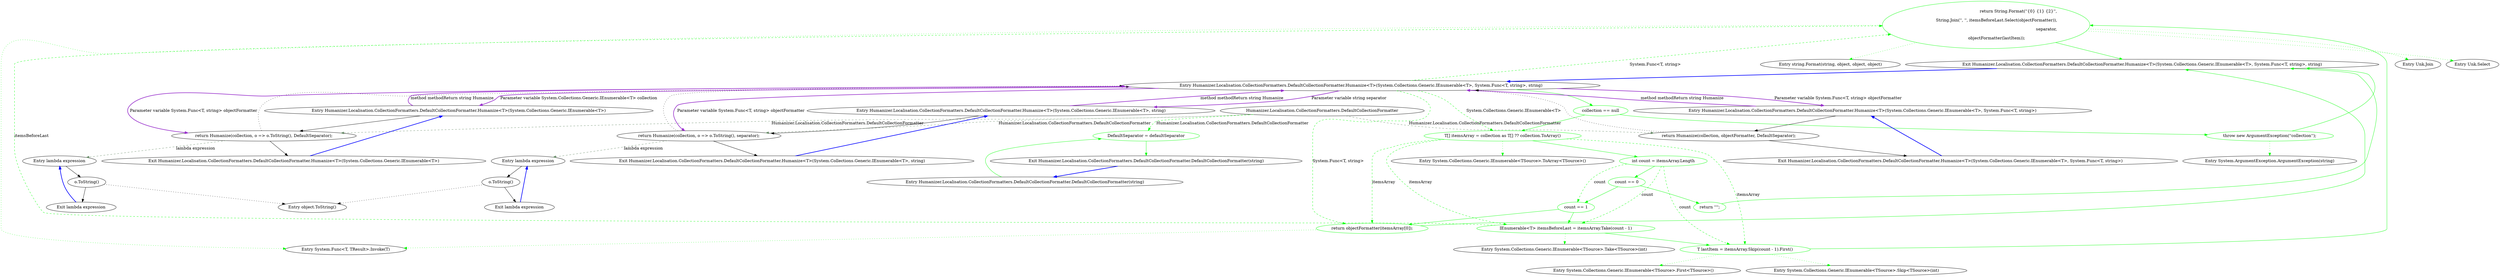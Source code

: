 digraph  {
m0_40 [label="Entry string.Format(string, object, object, object)", span="0-0", cluster="string.Format(string, object, object, object)", file="DefaultCollectionFormatter.cs"];
m0_35 [label="Entry System.Collections.Generic.IEnumerable<TSource>.Take<TSource>(int)", span="0-0", cluster="System.Collections.Generic.IEnumerable<TSource>.Take<TSource>(int)", file="DefaultCollectionFormatter.cs"];
m0_34 [label="Entry System.Func<T, TResult>.Invoke(T)", span="0-0", cluster="System.Func<T, TResult>.Invoke(T)", file="DefaultCollectionFormatter.cs"];
m0_14 [label="Entry Humanizer.Localisation.CollectionFormatters.DefaultCollectionFormatter.Humanize<T>(System.Collections.Generic.IEnumerable<T>, string)", span="25-25", cluster="Humanizer.Localisation.CollectionFormatters.DefaultCollectionFormatter.Humanize<T>(System.Collections.Generic.IEnumerable<T>, string)", file="DefaultCollectionFormatter.cs"];
m0_15 [label="return Humanize(collection, o => o.ToString(), separator);", span="27-27", cluster="Humanizer.Localisation.CollectionFormatters.DefaultCollectionFormatter.Humanize<T>(System.Collections.Generic.IEnumerable<T>, string)", file="DefaultCollectionFormatter.cs"];
m0_16 [label="Exit Humanizer.Localisation.CollectionFormatters.DefaultCollectionFormatter.Humanize<T>(System.Collections.Generic.IEnumerable<T>, string)", span="25-25", cluster="Humanizer.Localisation.CollectionFormatters.DefaultCollectionFormatter.Humanize<T>(System.Collections.Generic.IEnumerable<T>, string)", file="DefaultCollectionFormatter.cs"];
m0_32 [label="Entry System.ArgumentException.ArgumentException(string)", span="0-0", cluster="System.ArgumentException.ArgumentException(string)", file="DefaultCollectionFormatter.cs"];
m0_3 [label="Entry Humanizer.Localisation.CollectionFormatters.DefaultCollectionFormatter.Humanize<T>(System.Collections.Generic.IEnumerable<T>)", span="15-15", cluster="Humanizer.Localisation.CollectionFormatters.DefaultCollectionFormatter.Humanize<T>(System.Collections.Generic.IEnumerable<T>)", file="DefaultCollectionFormatter.cs"];
m0_4 [label="return Humanize(collection, o => o.ToString(), DefaultSeparator);", span="17-17", cluster="Humanizer.Localisation.CollectionFormatters.DefaultCollectionFormatter.Humanize<T>(System.Collections.Generic.IEnumerable<T>)", file="DefaultCollectionFormatter.cs"];
m0_5 [label="Exit Humanizer.Localisation.CollectionFormatters.DefaultCollectionFormatter.Humanize<T>(System.Collections.Generic.IEnumerable<T>)", span="15-15", cluster="Humanizer.Localisation.CollectionFormatters.DefaultCollectionFormatter.Humanize<T>(System.Collections.Generic.IEnumerable<T>)", file="DefaultCollectionFormatter.cs"];
m0_6 [label="Entry Humanizer.Localisation.CollectionFormatters.DefaultCollectionFormatter.Humanize<T>(System.Collections.Generic.IEnumerable<T>, System.Func<T, string>, string)", span="30-30", cluster="Humanizer.Localisation.CollectionFormatters.DefaultCollectionFormatter.Humanize<T>(System.Collections.Generic.IEnumerable<T>, System.Func<T, string>, string)", file="DefaultCollectionFormatter.cs"];
m0_20 [label="collection == null", span="32-32", cluster="Humanizer.Localisation.CollectionFormatters.DefaultCollectionFormatter.Humanize<T>(System.Collections.Generic.IEnumerable<T>, System.Func<T, string>, string)", color=green, community=0, file="DefaultCollectionFormatter.cs"];
m0_21 [label="throw new ArgumentException(''collection'');", span="33-33", cluster="Humanizer.Localisation.CollectionFormatters.DefaultCollectionFormatter.Humanize<T>(System.Collections.Generic.IEnumerable<T>, System.Func<T, string>, string)", color=green, community=0, file="DefaultCollectionFormatter.cs"];
m0_22 [label="T[] itemsArray = collection as T[] ?? collection.ToArray()", span="35-35", cluster="Humanizer.Localisation.CollectionFormatters.DefaultCollectionFormatter.Humanize<T>(System.Collections.Generic.IEnumerable<T>, System.Func<T, string>, string)", color=green, community=0, file="DefaultCollectionFormatter.cs"];
m0_23 [label="int count = itemsArray.Length", span="37-37", cluster="Humanizer.Localisation.CollectionFormatters.DefaultCollectionFormatter.Humanize<T>(System.Collections.Generic.IEnumerable<T>, System.Func<T, string>, string)", color=green, community=0, file="DefaultCollectionFormatter.cs"];
m0_27 [label="return objectFormatter(itemsArray[0]);", span="43-43", cluster="Humanizer.Localisation.CollectionFormatters.DefaultCollectionFormatter.Humanize<T>(System.Collections.Generic.IEnumerable<T>, System.Func<T, string>, string)", color=green, community=0, file="DefaultCollectionFormatter.cs"];
m0_28 [label="IEnumerable<T> itemsBeforeLast = itemsArray.Take(count - 1)", span="45-45", cluster="Humanizer.Localisation.CollectionFormatters.DefaultCollectionFormatter.Humanize<T>(System.Collections.Generic.IEnumerable<T>, System.Func<T, string>, string)", color=green, community=0, file="DefaultCollectionFormatter.cs"];
m0_29 [label="T lastItem = itemsArray.Skip(count - 1).First()", span="46-46", cluster="Humanizer.Localisation.CollectionFormatters.DefaultCollectionFormatter.Humanize<T>(System.Collections.Generic.IEnumerable<T>, System.Func<T, string>, string)", color=green, community=0, file="DefaultCollectionFormatter.cs"];
m0_26 [label="count == 1", span="42-42", cluster="Humanizer.Localisation.CollectionFormatters.DefaultCollectionFormatter.Humanize<T>(System.Collections.Generic.IEnumerable<T>, System.Func<T, string>, string)", color=green, community=0, file="DefaultCollectionFormatter.cs"];
m0_30 [label="return String.Format(''{0} {1} {2}'',\r\n                String.Join('', '', itemsBeforeLast.Select(objectFormatter)),\r\n                separator,\r\n                objectFormatter(lastItem));", span="48-51", cluster="Humanizer.Localisation.CollectionFormatters.DefaultCollectionFormatter.Humanize<T>(System.Collections.Generic.IEnumerable<T>, System.Func<T, string>, string)", color=green, community=0, file="DefaultCollectionFormatter.cs"];
m0_24 [label="count == 0", span="39-39", cluster="Humanizer.Localisation.CollectionFormatters.DefaultCollectionFormatter.Humanize<T>(System.Collections.Generic.IEnumerable<T>, System.Func<T, string>, string)", color=green, community=0, file="DefaultCollectionFormatter.cs"];
m0_25 [label="return '''';", span="40-40", cluster="Humanizer.Localisation.CollectionFormatters.DefaultCollectionFormatter.Humanize<T>(System.Collections.Generic.IEnumerable<T>, System.Func<T, string>, string)", color=green, community=0, file="DefaultCollectionFormatter.cs"];
m0_31 [label="Exit Humanizer.Localisation.CollectionFormatters.DefaultCollectionFormatter.Humanize<T>(System.Collections.Generic.IEnumerable<T>, System.Func<T, string>, string)", span="30-30", cluster="Humanizer.Localisation.CollectionFormatters.DefaultCollectionFormatter.Humanize<T>(System.Collections.Generic.IEnumerable<T>, System.Func<T, string>, string)", file="DefaultCollectionFormatter.cs"];
m0_39 [label="Entry Unk.Join", span="", cluster="Unk.Join", file="DefaultCollectionFormatter.cs"];
m0_17 [label="Entry lambda expression", span="27-27", cluster="lambda expression", file="DefaultCollectionFormatter.cs"];
m0_7 [label="Entry lambda expression", span="17-17", cluster="lambda expression", file="DefaultCollectionFormatter.cs"];
m0_9 [label="Exit lambda expression", span="17-17", cluster="lambda expression", file="DefaultCollectionFormatter.cs"];
m0_8 [label="o.ToString()", span="17-17", cluster="lambda expression", file="DefaultCollectionFormatter.cs"];
m0_18 [label="o.ToString()", span="27-27", cluster="lambda expression", file="DefaultCollectionFormatter.cs"];
m0_19 [label="Exit lambda expression", span="27-27", cluster="lambda expression", file="DefaultCollectionFormatter.cs"];
m0_37 [label="Entry System.Collections.Generic.IEnumerable<TSource>.First<TSource>()", span="0-0", cluster="System.Collections.Generic.IEnumerable<TSource>.First<TSource>()", file="DefaultCollectionFormatter.cs"];
m0_33 [label="Entry System.Collections.Generic.IEnumerable<TSource>.ToArray<TSource>()", span="0-0", cluster="System.Collections.Generic.IEnumerable<TSource>.ToArray<TSource>()", file="DefaultCollectionFormatter.cs"];
m0_0 [label="Entry Humanizer.Localisation.CollectionFormatters.DefaultCollectionFormatter.DefaultCollectionFormatter(string)", span="10-10", cluster="Humanizer.Localisation.CollectionFormatters.DefaultCollectionFormatter.DefaultCollectionFormatter(string)", file="DefaultCollectionFormatter.cs"];
m0_1 [label="DefaultSeparator = defaultSeparator", span="12-12", cluster="Humanizer.Localisation.CollectionFormatters.DefaultCollectionFormatter.DefaultCollectionFormatter(string)", color=green, community=0, file="DefaultCollectionFormatter.cs"];
m0_2 [label="Exit Humanizer.Localisation.CollectionFormatters.DefaultCollectionFormatter.DefaultCollectionFormatter(string)", span="10-10", cluster="Humanizer.Localisation.CollectionFormatters.DefaultCollectionFormatter.DefaultCollectionFormatter(string)", file="DefaultCollectionFormatter.cs"];
m0_11 [label="Entry Humanizer.Localisation.CollectionFormatters.DefaultCollectionFormatter.Humanize<T>(System.Collections.Generic.IEnumerable<T>, System.Func<T, string>)", span="20-20", cluster="Humanizer.Localisation.CollectionFormatters.DefaultCollectionFormatter.Humanize<T>(System.Collections.Generic.IEnumerable<T>, System.Func<T, string>)", file="DefaultCollectionFormatter.cs"];
m0_12 [label="return Humanize(collection, objectFormatter, DefaultSeparator);", span="22-22", cluster="Humanizer.Localisation.CollectionFormatters.DefaultCollectionFormatter.Humanize<T>(System.Collections.Generic.IEnumerable<T>, System.Func<T, string>)", file="DefaultCollectionFormatter.cs"];
m0_13 [label="Exit Humanizer.Localisation.CollectionFormatters.DefaultCollectionFormatter.Humanize<T>(System.Collections.Generic.IEnumerable<T>, System.Func<T, string>)", span="20-20", cluster="Humanizer.Localisation.CollectionFormatters.DefaultCollectionFormatter.Humanize<T>(System.Collections.Generic.IEnumerable<T>, System.Func<T, string>)", file="DefaultCollectionFormatter.cs"];
m0_10 [label="Entry object.ToString()", span="0-0", cluster="object.ToString()", file="DefaultCollectionFormatter.cs"];
m0_36 [label="Entry System.Collections.Generic.IEnumerable<TSource>.Skip<TSource>(int)", span="0-0", cluster="System.Collections.Generic.IEnumerable<TSource>.Skip<TSource>(int)", file="DefaultCollectionFormatter.cs"];
m0_38 [label="Entry Unk.Select", span="", cluster="Unk.Select", file="DefaultCollectionFormatter.cs"];
m0_41 [label="Humanizer.Localisation.CollectionFormatters.DefaultCollectionFormatter", span="", file="DefaultCollectionFormatter.cs"];
m0_14 -> m0_6  [key=3, color=darkorchid, style=bold, label="method methodReturn string Humanize"];
m0_14 -> m0_15  [key=0, style=solid];
m0_15 -> m0_6  [key=2, style=dotted];
m0_15 -> m0_16  [key=0, style=solid];
m0_15 -> m0_17  [key=1, style=dashed, color=darkseagreen4, label="lambda expression"];
m0_16 -> m0_14  [key=0, style=bold, color=blue];
m0_3 -> m0_6  [key=3, color=darkorchid, style=bold, label="method methodReturn string Humanize"];
m0_3 -> m0_4  [key=0, style=solid];
m0_4 -> m0_6  [key=2, style=dotted];
m0_4 -> m0_5  [key=0, style=solid];
m0_4 -> m0_7  [key=1, style=dashed, color=darkseagreen4, label="lambda expression"];
m0_5 -> m0_3  [key=0, style=bold, color=blue];
m0_6 -> m0_20  [key=0, style=solid, color=green];
m0_6 -> m0_22  [key=1, style=dashed, color=green, label="System.Collections.Generic.IEnumerable<T>"];
m0_6 -> m0_27  [key=1, style=dashed, color=green, label="System.Func<T, string>"];
m0_6 -> m0_30  [key=1, style=dashed, color=green, label="System.Func<T, string>"];
m0_6 -> m0_3  [key=3, color=darkorchid, style=bold, label="Parameter variable System.Collections.Generic.IEnumerable<T> collection"];
m0_6 -> m0_11  [key=3, color=darkorchid, style=bold, label="Parameter variable System.Func<T, string> objectFormatter"];
m0_6 -> m0_14  [key=3, color=darkorchid, style=bold, label="Parameter variable string separator"];
m0_6 -> m0_4  [key=3, color=darkorchid, style=bold, label="Parameter variable System.Func<T, string> objectFormatter"];
m0_6 -> m0_15  [key=3, color=darkorchid, style=bold, label="Parameter variable System.Func<T, string> objectFormatter"];
m0_20 -> m0_21  [key=0, style=solid, color=green];
m0_20 -> m0_22  [key=0, style=solid, color=green];
m0_21 -> m0_31  [key=0, style=solid, color=green];
m0_21 -> m0_32  [key=2, style=dotted, color=green];
m0_22 -> m0_23  [key=0, style=solid, color=green];
m0_22 -> m0_33  [key=2, style=dotted, color=green];
m0_22 -> m0_27  [key=1, style=dashed, color=green, label=itemsArray];
m0_22 -> m0_28  [key=1, style=dashed, color=green, label=itemsArray];
m0_22 -> m0_29  [key=1, style=dashed, color=green, label=itemsArray];
m0_23 -> m0_24  [key=0, style=solid, color=green];
m0_23 -> m0_26  [key=1, style=dashed, color=green, label=count];
m0_23 -> m0_28  [key=1, style=dashed, color=green, label=count];
m0_23 -> m0_29  [key=1, style=dashed, color=green, label=count];
m0_27 -> m0_31  [key=0, style=solid, color=green];
m0_27 -> m0_34  [key=2, style=dotted, color=green];
m0_28 -> m0_30  [key=1, style=dashed, color=green, label=itemsBeforeLast];
m0_28 -> m0_29  [key=0, style=solid, color=green];
m0_28 -> m0_35  [key=2, style=dotted, color=green];
m0_29 -> m0_30  [key=0, style=solid, color=green];
m0_29 -> m0_36  [key=2, style=dotted, color=green];
m0_29 -> m0_37  [key=2, style=dotted, color=green];
m0_26 -> m0_27  [key=0, style=solid, color=green];
m0_26 -> m0_28  [key=0, style=solid, color=green];
m0_30 -> m0_31  [key=0, style=solid, color=green];
m0_30 -> m0_38  [key=2, style=dotted, color=green];
m0_30 -> m0_39  [key=2, style=dotted, color=green];
m0_30 -> m0_34  [key=2, style=dotted, color=green];
m0_30 -> m0_40  [key=2, style=dotted, color=green];
m0_24 -> m0_25  [key=0, style=solid, color=green];
m0_24 -> m0_26  [key=0, style=solid, color=green];
m0_25 -> m0_31  [key=0, style=solid, color=green];
m0_31 -> m0_6  [key=0, style=bold, color=blue];
m0_17 -> m0_18  [key=0, style=solid];
m0_7 -> m0_8  [key=0, style=solid];
m0_9 -> m0_7  [key=0, style=bold, color=blue];
m0_8 -> m0_9  [key=0, style=solid];
m0_8 -> m0_10  [key=2, style=dotted];
m0_18 -> m0_19  [key=0, style=solid];
m0_18 -> m0_10  [key=2, style=dotted];
m0_19 -> m0_17  [key=0, style=bold, color=blue];
m0_0 -> m0_1  [key=0, style=solid, color=green];
m0_1 -> m0_2  [key=0, style=solid, color=green];
m0_2 -> m0_0  [key=0, style=bold, color=blue];
m0_11 -> m0_6  [key=3, color=darkorchid, style=bold, label="method methodReturn string Humanize"];
m0_11 -> m0_12  [key=0, style=solid];
m0_12 -> m0_6  [key=2, style=dotted];
m0_12 -> m0_13  [key=0, style=solid];
m0_13 -> m0_11  [key=0, style=bold, color=blue];
m0_41 -> m0_1  [key=1, style=dashed, color=green, label="Humanizer.Localisation.CollectionFormatters.DefaultCollectionFormatter"];
m0_41 -> m0_4  [key=1, style=dashed, color=darkseagreen4, label="Humanizer.Localisation.CollectionFormatters.DefaultCollectionFormatter"];
m0_41 -> m0_12  [key=1, style=dashed, color=darkseagreen4, label="Humanizer.Localisation.CollectionFormatters.DefaultCollectionFormatter"];
m0_41 -> m0_15  [key=1, style=dashed, color=darkseagreen4, label="Humanizer.Localisation.CollectionFormatters.DefaultCollectionFormatter"];
}

